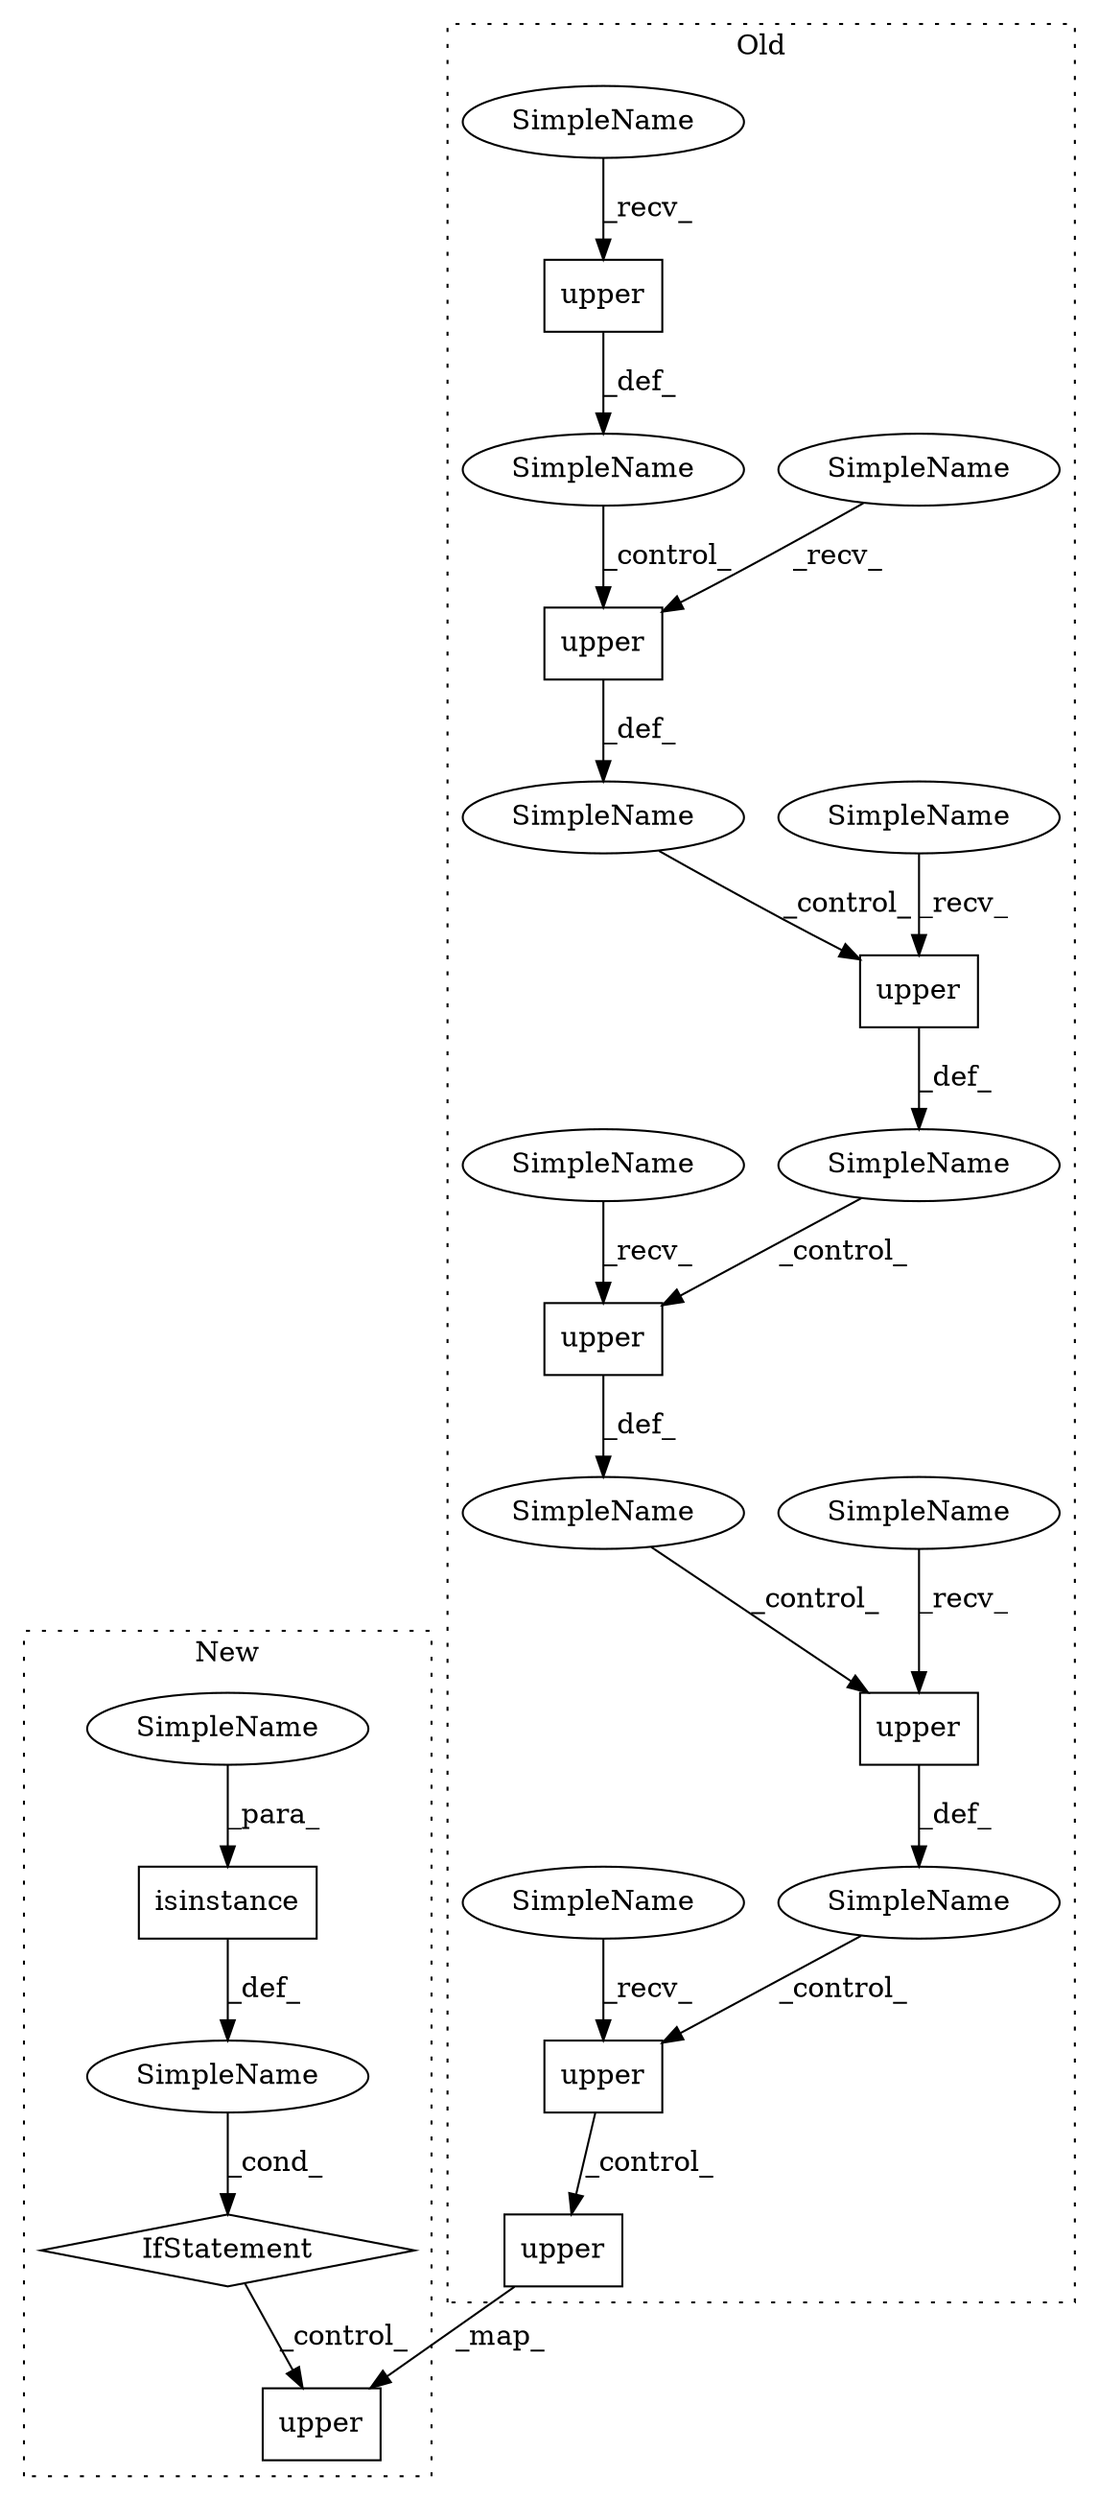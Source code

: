 digraph G {
subgraph cluster0 {
1 [label="upper" a="32" s="42481" l="7" shape="box"];
6 [label="upper" a="32" s="42856" l="7" shape="box"];
7 [label="upper" a="32" s="42660" l="7" shape="box"];
8 [label="SimpleName" a="42" s="" l="" shape="ellipse"];
9 [label="upper" a="32" s="41948" l="7" shape="box"];
10 [label="SimpleName" a="42" s="" l="" shape="ellipse"];
11 [label="upper" a="32" s="42570" l="7" shape="box"];
12 [label="SimpleName" a="42" s="" l="" shape="ellipse"];
13 [label="upper" a="32" s="42305" l="7" shape="box"];
14 [label="SimpleName" a="42" s="" l="" shape="ellipse"];
15 [label="upper" a="32" s="42758" l="7" shape="box"];
16 [label="SimpleName" a="42" s="" l="" shape="ellipse"];
17 [label="SimpleName" a="42" s="42300" l="4" shape="ellipse"];
18 [label="SimpleName" a="42" s="42476" l="4" shape="ellipse"];
19 [label="SimpleName" a="42" s="41943" l="4" shape="ellipse"];
20 [label="SimpleName" a="42" s="42655" l="4" shape="ellipse"];
21 [label="SimpleName" a="42" s="42565" l="4" shape="ellipse"];
22 [label="SimpleName" a="42" s="42753" l="4" shape="ellipse"];
label = "Old";
style="dotted";
}
subgraph cluster1 {
2 [label="isinstance" a="32" s="42180,42202" l="11,1" shape="box"];
3 [label="IfStatement" a="25" s="42203" l="3" shape="diamond"];
4 [label="SimpleName" a="42" s="" l="" shape="ellipse"];
5 [label="upper" a="32" s="42211" l="7" shape="box"];
23 [label="SimpleName" a="42" s="42191" l="4" shape="ellipse"];
label = "New";
style="dotted";
}
1 -> 8 [label="_def_"];
2 -> 4 [label="_def_"];
3 -> 5 [label="_control_"];
4 -> 3 [label="_cond_"];
6 -> 5 [label="_map_"];
7 -> 14 [label="_def_"];
8 -> 11 [label="_control_"];
9 -> 12 [label="_def_"];
10 -> 7 [label="_control_"];
11 -> 10 [label="_def_"];
12 -> 13 [label="_control_"];
13 -> 16 [label="_def_"];
14 -> 15 [label="_control_"];
15 -> 6 [label="_control_"];
16 -> 1 [label="_control_"];
17 -> 13 [label="_recv_"];
18 -> 1 [label="_recv_"];
19 -> 9 [label="_recv_"];
20 -> 7 [label="_recv_"];
21 -> 11 [label="_recv_"];
22 -> 15 [label="_recv_"];
23 -> 2 [label="_para_"];
}